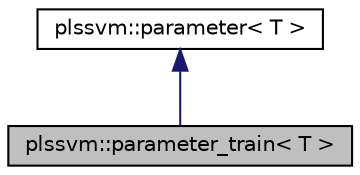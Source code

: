 digraph "plssvm::parameter_train&lt; T &gt;"
{
 // LATEX_PDF_SIZE
  edge [fontname="Helvetica",fontsize="10",labelfontname="Helvetica",labelfontsize="10"];
  node [fontname="Helvetica",fontsize="10",shape=record];
  Node1 [label="plssvm::parameter_train\< T \>",height=0.2,width=0.4,color="black", fillcolor="grey75", style="filled", fontcolor="black",tooltip="Class for encapsulating all necessary parameters for training possibly provided through command line ..."];
  Node2 -> Node1 [dir="back",color="midnightblue",fontsize="10",style="solid",fontname="Helvetica"];
  Node2 [label="plssvm::parameter\< T \>",height=0.2,width=0.4,color="black", fillcolor="white", style="filled",URL="$classplssvm_1_1parameter.html",tooltip="Base class for encapsulating all necessary parameters possibly provided through command line argument..."];
}

